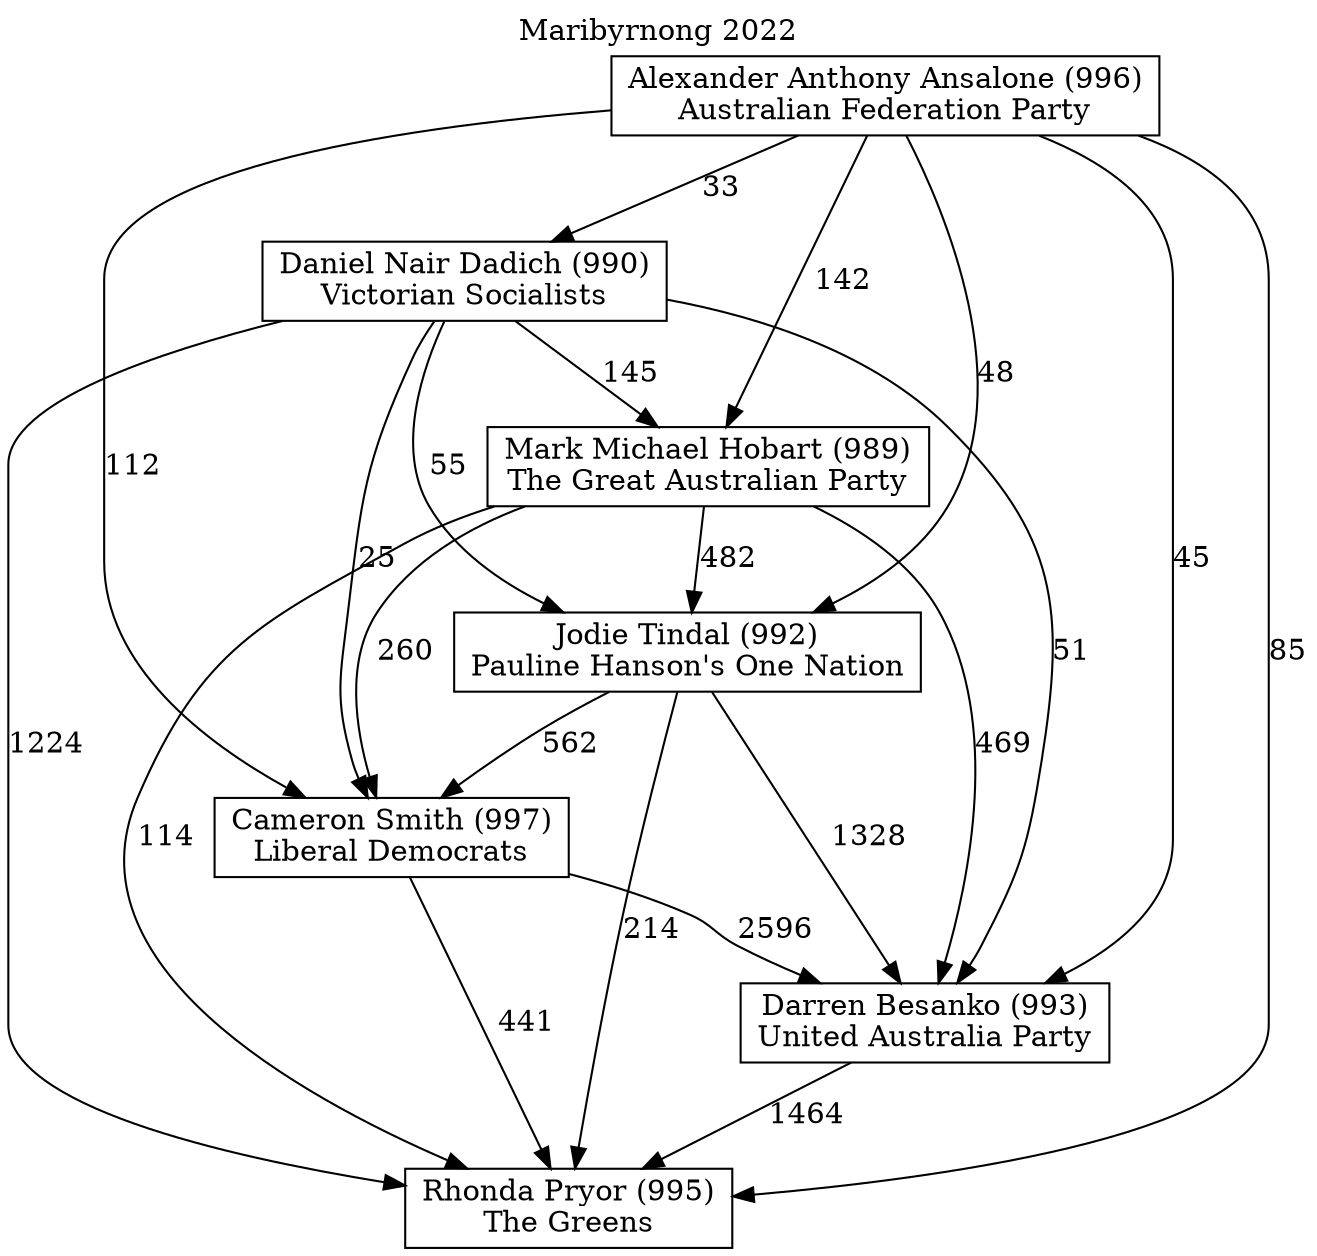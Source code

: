 // House preference flow
digraph "Rhonda Pryor (995)_Maribyrnong_2022" {
	graph [label="Maribyrnong 2022" labelloc=t mclimit=10]
	node [shape=box]
	"Rhonda Pryor (995)" [label="Rhonda Pryor (995)
The Greens"]
	"Mark Michael Hobart (989)" [label="Mark Michael Hobart (989)
The Great Australian Party"]
	"Cameron Smith (997)" [label="Cameron Smith (997)
Liberal Democrats"]
	"Daniel Nair Dadich (990)" [label="Daniel Nair Dadich (990)
Victorian Socialists"]
	"Darren Besanko (993)" [label="Darren Besanko (993)
United Australia Party"]
	"Jodie Tindal (992)" [label="Jodie Tindal (992)
Pauline Hanson's One Nation"]
	"Alexander Anthony Ansalone (996)" [label="Alexander Anthony Ansalone (996)
Australian Federation Party"]
	"Alexander Anthony Ansalone (996)" -> "Cameron Smith (997)" [label=112]
	"Daniel Nair Dadich (990)" -> "Rhonda Pryor (995)" [label=1224]
	"Alexander Anthony Ansalone (996)" -> "Jodie Tindal (992)" [label=48]
	"Daniel Nair Dadich (990)" -> "Cameron Smith (997)" [label=25]
	"Daniel Nair Dadich (990)" -> "Darren Besanko (993)" [label=51]
	"Daniel Nair Dadich (990)" -> "Jodie Tindal (992)" [label=55]
	"Mark Michael Hobart (989)" -> "Jodie Tindal (992)" [label=482]
	"Alexander Anthony Ansalone (996)" -> "Rhonda Pryor (995)" [label=85]
	"Jodie Tindal (992)" -> "Cameron Smith (997)" [label=562]
	"Cameron Smith (997)" -> "Rhonda Pryor (995)" [label=441]
	"Mark Michael Hobart (989)" -> "Darren Besanko (993)" [label=469]
	"Alexander Anthony Ansalone (996)" -> "Mark Michael Hobart (989)" [label=142]
	"Darren Besanko (993)" -> "Rhonda Pryor (995)" [label=1464]
	"Jodie Tindal (992)" -> "Darren Besanko (993)" [label=1328]
	"Alexander Anthony Ansalone (996)" -> "Daniel Nair Dadich (990)" [label=33]
	"Cameron Smith (997)" -> "Darren Besanko (993)" [label=2596]
	"Daniel Nair Dadich (990)" -> "Mark Michael Hobart (989)" [label=145]
	"Alexander Anthony Ansalone (996)" -> "Darren Besanko (993)" [label=45]
	"Mark Michael Hobart (989)" -> "Rhonda Pryor (995)" [label=114]
	"Mark Michael Hobart (989)" -> "Cameron Smith (997)" [label=260]
	"Jodie Tindal (992)" -> "Rhonda Pryor (995)" [label=214]
}
